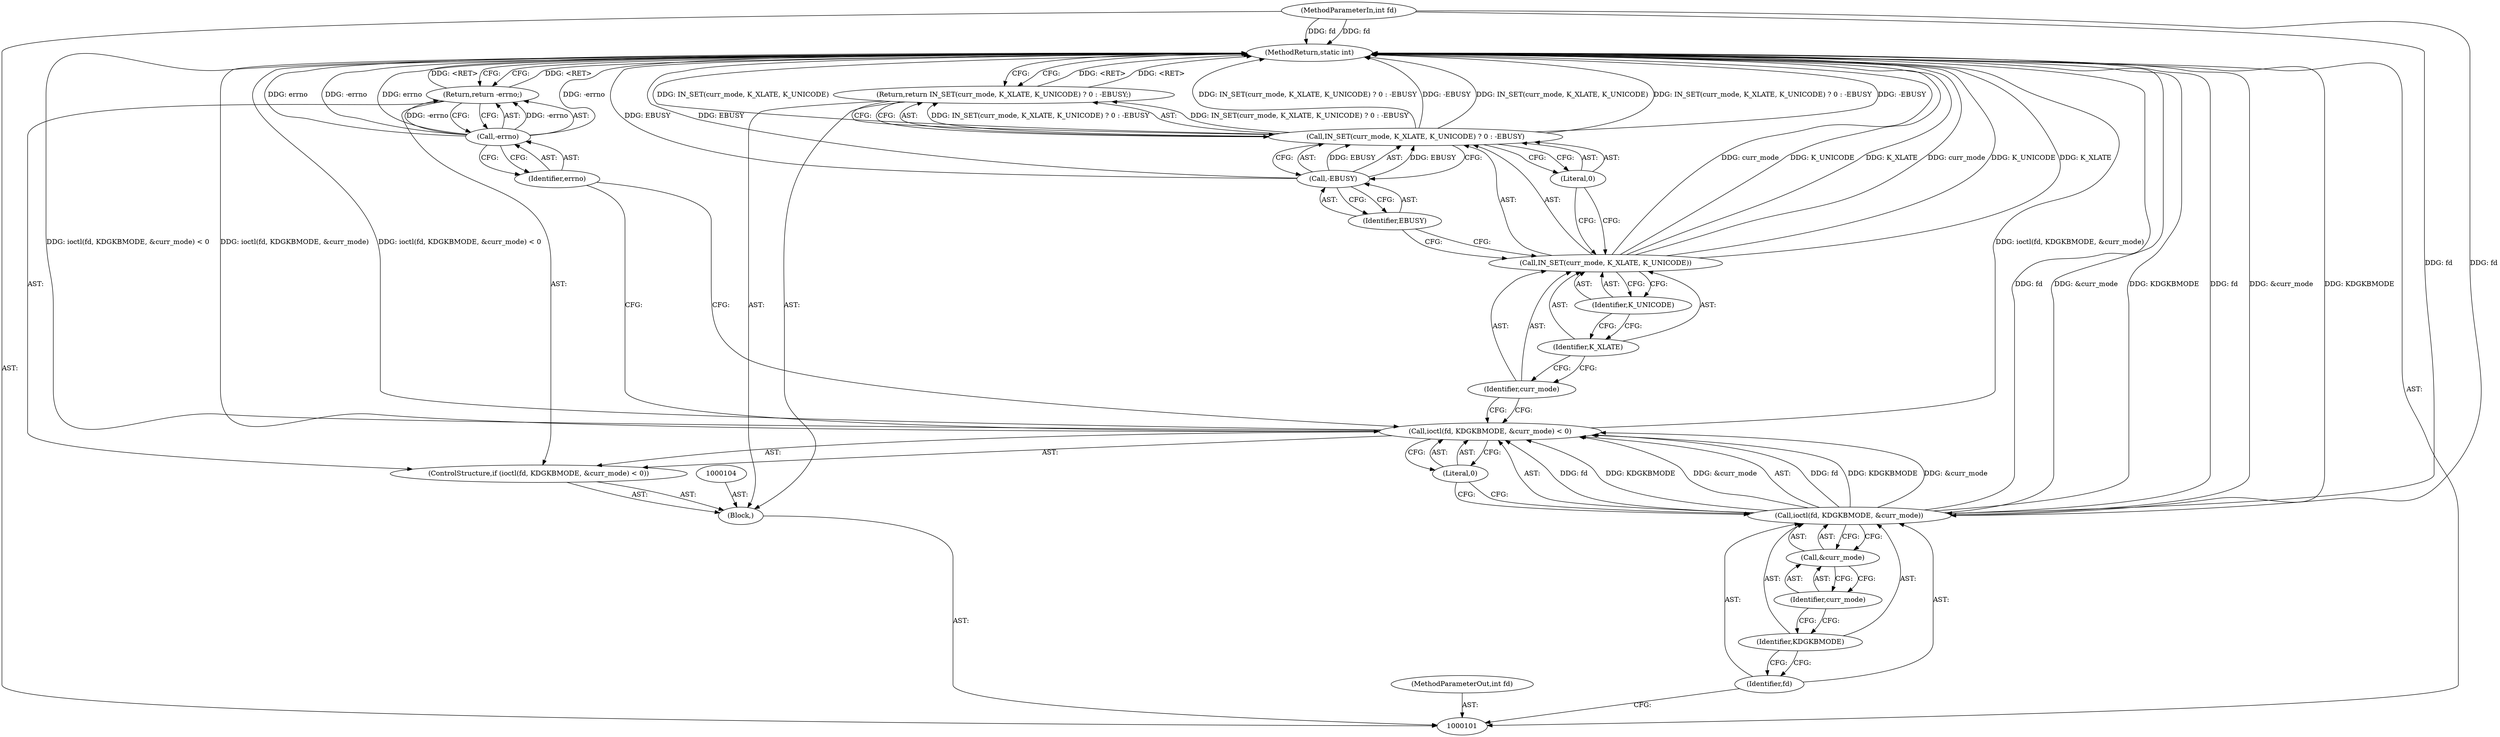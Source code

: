 digraph "1_systemd_9725f1a10f80f5e0ae7d9b60547458622aeb322f_4" {
"1000125" [label="(MethodReturn,static int)"];
"1000102" [label="(MethodParameterIn,int fd)"];
"1000162" [label="(MethodParameterOut,int fd)"];
"1000103" [label="(Block,)"];
"1000106" [label="(Call,ioctl(fd, KDGKBMODE, &curr_mode) < 0)"];
"1000107" [label="(Call,ioctl(fd, KDGKBMODE, &curr_mode))"];
"1000108" [label="(Identifier,fd)"];
"1000109" [label="(Identifier,KDGKBMODE)"];
"1000110" [label="(Call,&curr_mode)"];
"1000111" [label="(Identifier,curr_mode)"];
"1000112" [label="(Literal,0)"];
"1000105" [label="(ControlStructure,if (ioctl(fd, KDGKBMODE, &curr_mode) < 0))"];
"1000113" [label="(Return,return -errno;)"];
"1000114" [label="(Call,-errno)"];
"1000115" [label="(Identifier,errno)"];
"1000117" [label="(Call,IN_SET(curr_mode, K_XLATE, K_UNICODE) ? 0 : -EBUSY)"];
"1000118" [label="(Call,IN_SET(curr_mode, K_XLATE, K_UNICODE))"];
"1000119" [label="(Identifier,curr_mode)"];
"1000120" [label="(Identifier,K_XLATE)"];
"1000121" [label="(Identifier,K_UNICODE)"];
"1000122" [label="(Literal,0)"];
"1000123" [label="(Call,-EBUSY)"];
"1000124" [label="(Identifier,EBUSY)"];
"1000116" [label="(Return,return IN_SET(curr_mode, K_XLATE, K_UNICODE) ? 0 : -EBUSY;)"];
"1000125" -> "1000101"  [label="AST: "];
"1000125" -> "1000113"  [label="CFG: "];
"1000125" -> "1000116"  [label="CFG: "];
"1000116" -> "1000125"  [label="DDG: <RET>"];
"1000117" -> "1000125"  [label="DDG: IN_SET(curr_mode, K_XLATE, K_UNICODE) ? 0 : -EBUSY"];
"1000117" -> "1000125"  [label="DDG: -EBUSY"];
"1000117" -> "1000125"  [label="DDG: IN_SET(curr_mode, K_XLATE, K_UNICODE)"];
"1000107" -> "1000125"  [label="DDG: fd"];
"1000107" -> "1000125"  [label="DDG: &curr_mode"];
"1000107" -> "1000125"  [label="DDG: KDGKBMODE"];
"1000106" -> "1000125"  [label="DDG: ioctl(fd, KDGKBMODE, &curr_mode)"];
"1000106" -> "1000125"  [label="DDG: ioctl(fd, KDGKBMODE, &curr_mode) < 0"];
"1000114" -> "1000125"  [label="DDG: -errno"];
"1000114" -> "1000125"  [label="DDG: errno"];
"1000102" -> "1000125"  [label="DDG: fd"];
"1000118" -> "1000125"  [label="DDG: curr_mode"];
"1000118" -> "1000125"  [label="DDG: K_UNICODE"];
"1000118" -> "1000125"  [label="DDG: K_XLATE"];
"1000123" -> "1000125"  [label="DDG: EBUSY"];
"1000113" -> "1000125"  [label="DDG: <RET>"];
"1000102" -> "1000101"  [label="AST: "];
"1000102" -> "1000125"  [label="DDG: fd"];
"1000102" -> "1000107"  [label="DDG: fd"];
"1000162" -> "1000101"  [label="AST: "];
"1000103" -> "1000101"  [label="AST: "];
"1000104" -> "1000103"  [label="AST: "];
"1000105" -> "1000103"  [label="AST: "];
"1000116" -> "1000103"  [label="AST: "];
"1000106" -> "1000105"  [label="AST: "];
"1000106" -> "1000112"  [label="CFG: "];
"1000107" -> "1000106"  [label="AST: "];
"1000112" -> "1000106"  [label="AST: "];
"1000115" -> "1000106"  [label="CFG: "];
"1000119" -> "1000106"  [label="CFG: "];
"1000106" -> "1000125"  [label="DDG: ioctl(fd, KDGKBMODE, &curr_mode)"];
"1000106" -> "1000125"  [label="DDG: ioctl(fd, KDGKBMODE, &curr_mode) < 0"];
"1000107" -> "1000106"  [label="DDG: fd"];
"1000107" -> "1000106"  [label="DDG: KDGKBMODE"];
"1000107" -> "1000106"  [label="DDG: &curr_mode"];
"1000107" -> "1000106"  [label="AST: "];
"1000107" -> "1000110"  [label="CFG: "];
"1000108" -> "1000107"  [label="AST: "];
"1000109" -> "1000107"  [label="AST: "];
"1000110" -> "1000107"  [label="AST: "];
"1000112" -> "1000107"  [label="CFG: "];
"1000107" -> "1000125"  [label="DDG: fd"];
"1000107" -> "1000125"  [label="DDG: &curr_mode"];
"1000107" -> "1000125"  [label="DDG: KDGKBMODE"];
"1000107" -> "1000106"  [label="DDG: fd"];
"1000107" -> "1000106"  [label="DDG: KDGKBMODE"];
"1000107" -> "1000106"  [label="DDG: &curr_mode"];
"1000102" -> "1000107"  [label="DDG: fd"];
"1000108" -> "1000107"  [label="AST: "];
"1000108" -> "1000101"  [label="CFG: "];
"1000109" -> "1000108"  [label="CFG: "];
"1000109" -> "1000107"  [label="AST: "];
"1000109" -> "1000108"  [label="CFG: "];
"1000111" -> "1000109"  [label="CFG: "];
"1000110" -> "1000107"  [label="AST: "];
"1000110" -> "1000111"  [label="CFG: "];
"1000111" -> "1000110"  [label="AST: "];
"1000107" -> "1000110"  [label="CFG: "];
"1000111" -> "1000110"  [label="AST: "];
"1000111" -> "1000109"  [label="CFG: "];
"1000110" -> "1000111"  [label="CFG: "];
"1000112" -> "1000106"  [label="AST: "];
"1000112" -> "1000107"  [label="CFG: "];
"1000106" -> "1000112"  [label="CFG: "];
"1000105" -> "1000103"  [label="AST: "];
"1000106" -> "1000105"  [label="AST: "];
"1000113" -> "1000105"  [label="AST: "];
"1000113" -> "1000105"  [label="AST: "];
"1000113" -> "1000114"  [label="CFG: "];
"1000114" -> "1000113"  [label="AST: "];
"1000125" -> "1000113"  [label="CFG: "];
"1000113" -> "1000125"  [label="DDG: <RET>"];
"1000114" -> "1000113"  [label="DDG: -errno"];
"1000114" -> "1000113"  [label="AST: "];
"1000114" -> "1000115"  [label="CFG: "];
"1000115" -> "1000114"  [label="AST: "];
"1000113" -> "1000114"  [label="CFG: "];
"1000114" -> "1000125"  [label="DDG: -errno"];
"1000114" -> "1000125"  [label="DDG: errno"];
"1000114" -> "1000113"  [label="DDG: -errno"];
"1000115" -> "1000114"  [label="AST: "];
"1000115" -> "1000106"  [label="CFG: "];
"1000114" -> "1000115"  [label="CFG: "];
"1000117" -> "1000116"  [label="AST: "];
"1000117" -> "1000122"  [label="CFG: "];
"1000117" -> "1000123"  [label="CFG: "];
"1000118" -> "1000117"  [label="AST: "];
"1000122" -> "1000117"  [label="AST: "];
"1000123" -> "1000117"  [label="AST: "];
"1000116" -> "1000117"  [label="CFG: "];
"1000117" -> "1000125"  [label="DDG: IN_SET(curr_mode, K_XLATE, K_UNICODE) ? 0 : -EBUSY"];
"1000117" -> "1000125"  [label="DDG: -EBUSY"];
"1000117" -> "1000125"  [label="DDG: IN_SET(curr_mode, K_XLATE, K_UNICODE)"];
"1000117" -> "1000116"  [label="DDG: IN_SET(curr_mode, K_XLATE, K_UNICODE) ? 0 : -EBUSY"];
"1000123" -> "1000117"  [label="DDG: EBUSY"];
"1000118" -> "1000117"  [label="AST: "];
"1000118" -> "1000121"  [label="CFG: "];
"1000119" -> "1000118"  [label="AST: "];
"1000120" -> "1000118"  [label="AST: "];
"1000121" -> "1000118"  [label="AST: "];
"1000122" -> "1000118"  [label="CFG: "];
"1000124" -> "1000118"  [label="CFG: "];
"1000118" -> "1000125"  [label="DDG: curr_mode"];
"1000118" -> "1000125"  [label="DDG: K_UNICODE"];
"1000118" -> "1000125"  [label="DDG: K_XLATE"];
"1000119" -> "1000118"  [label="AST: "];
"1000119" -> "1000106"  [label="CFG: "];
"1000120" -> "1000119"  [label="CFG: "];
"1000120" -> "1000118"  [label="AST: "];
"1000120" -> "1000119"  [label="CFG: "];
"1000121" -> "1000120"  [label="CFG: "];
"1000121" -> "1000118"  [label="AST: "];
"1000121" -> "1000120"  [label="CFG: "];
"1000118" -> "1000121"  [label="CFG: "];
"1000122" -> "1000117"  [label="AST: "];
"1000122" -> "1000118"  [label="CFG: "];
"1000117" -> "1000122"  [label="CFG: "];
"1000123" -> "1000117"  [label="AST: "];
"1000123" -> "1000124"  [label="CFG: "];
"1000124" -> "1000123"  [label="AST: "];
"1000117" -> "1000123"  [label="CFG: "];
"1000123" -> "1000125"  [label="DDG: EBUSY"];
"1000123" -> "1000117"  [label="DDG: EBUSY"];
"1000124" -> "1000123"  [label="AST: "];
"1000124" -> "1000118"  [label="CFG: "];
"1000123" -> "1000124"  [label="CFG: "];
"1000116" -> "1000103"  [label="AST: "];
"1000116" -> "1000117"  [label="CFG: "];
"1000117" -> "1000116"  [label="AST: "];
"1000125" -> "1000116"  [label="CFG: "];
"1000116" -> "1000125"  [label="DDG: <RET>"];
"1000117" -> "1000116"  [label="DDG: IN_SET(curr_mode, K_XLATE, K_UNICODE) ? 0 : -EBUSY"];
}
